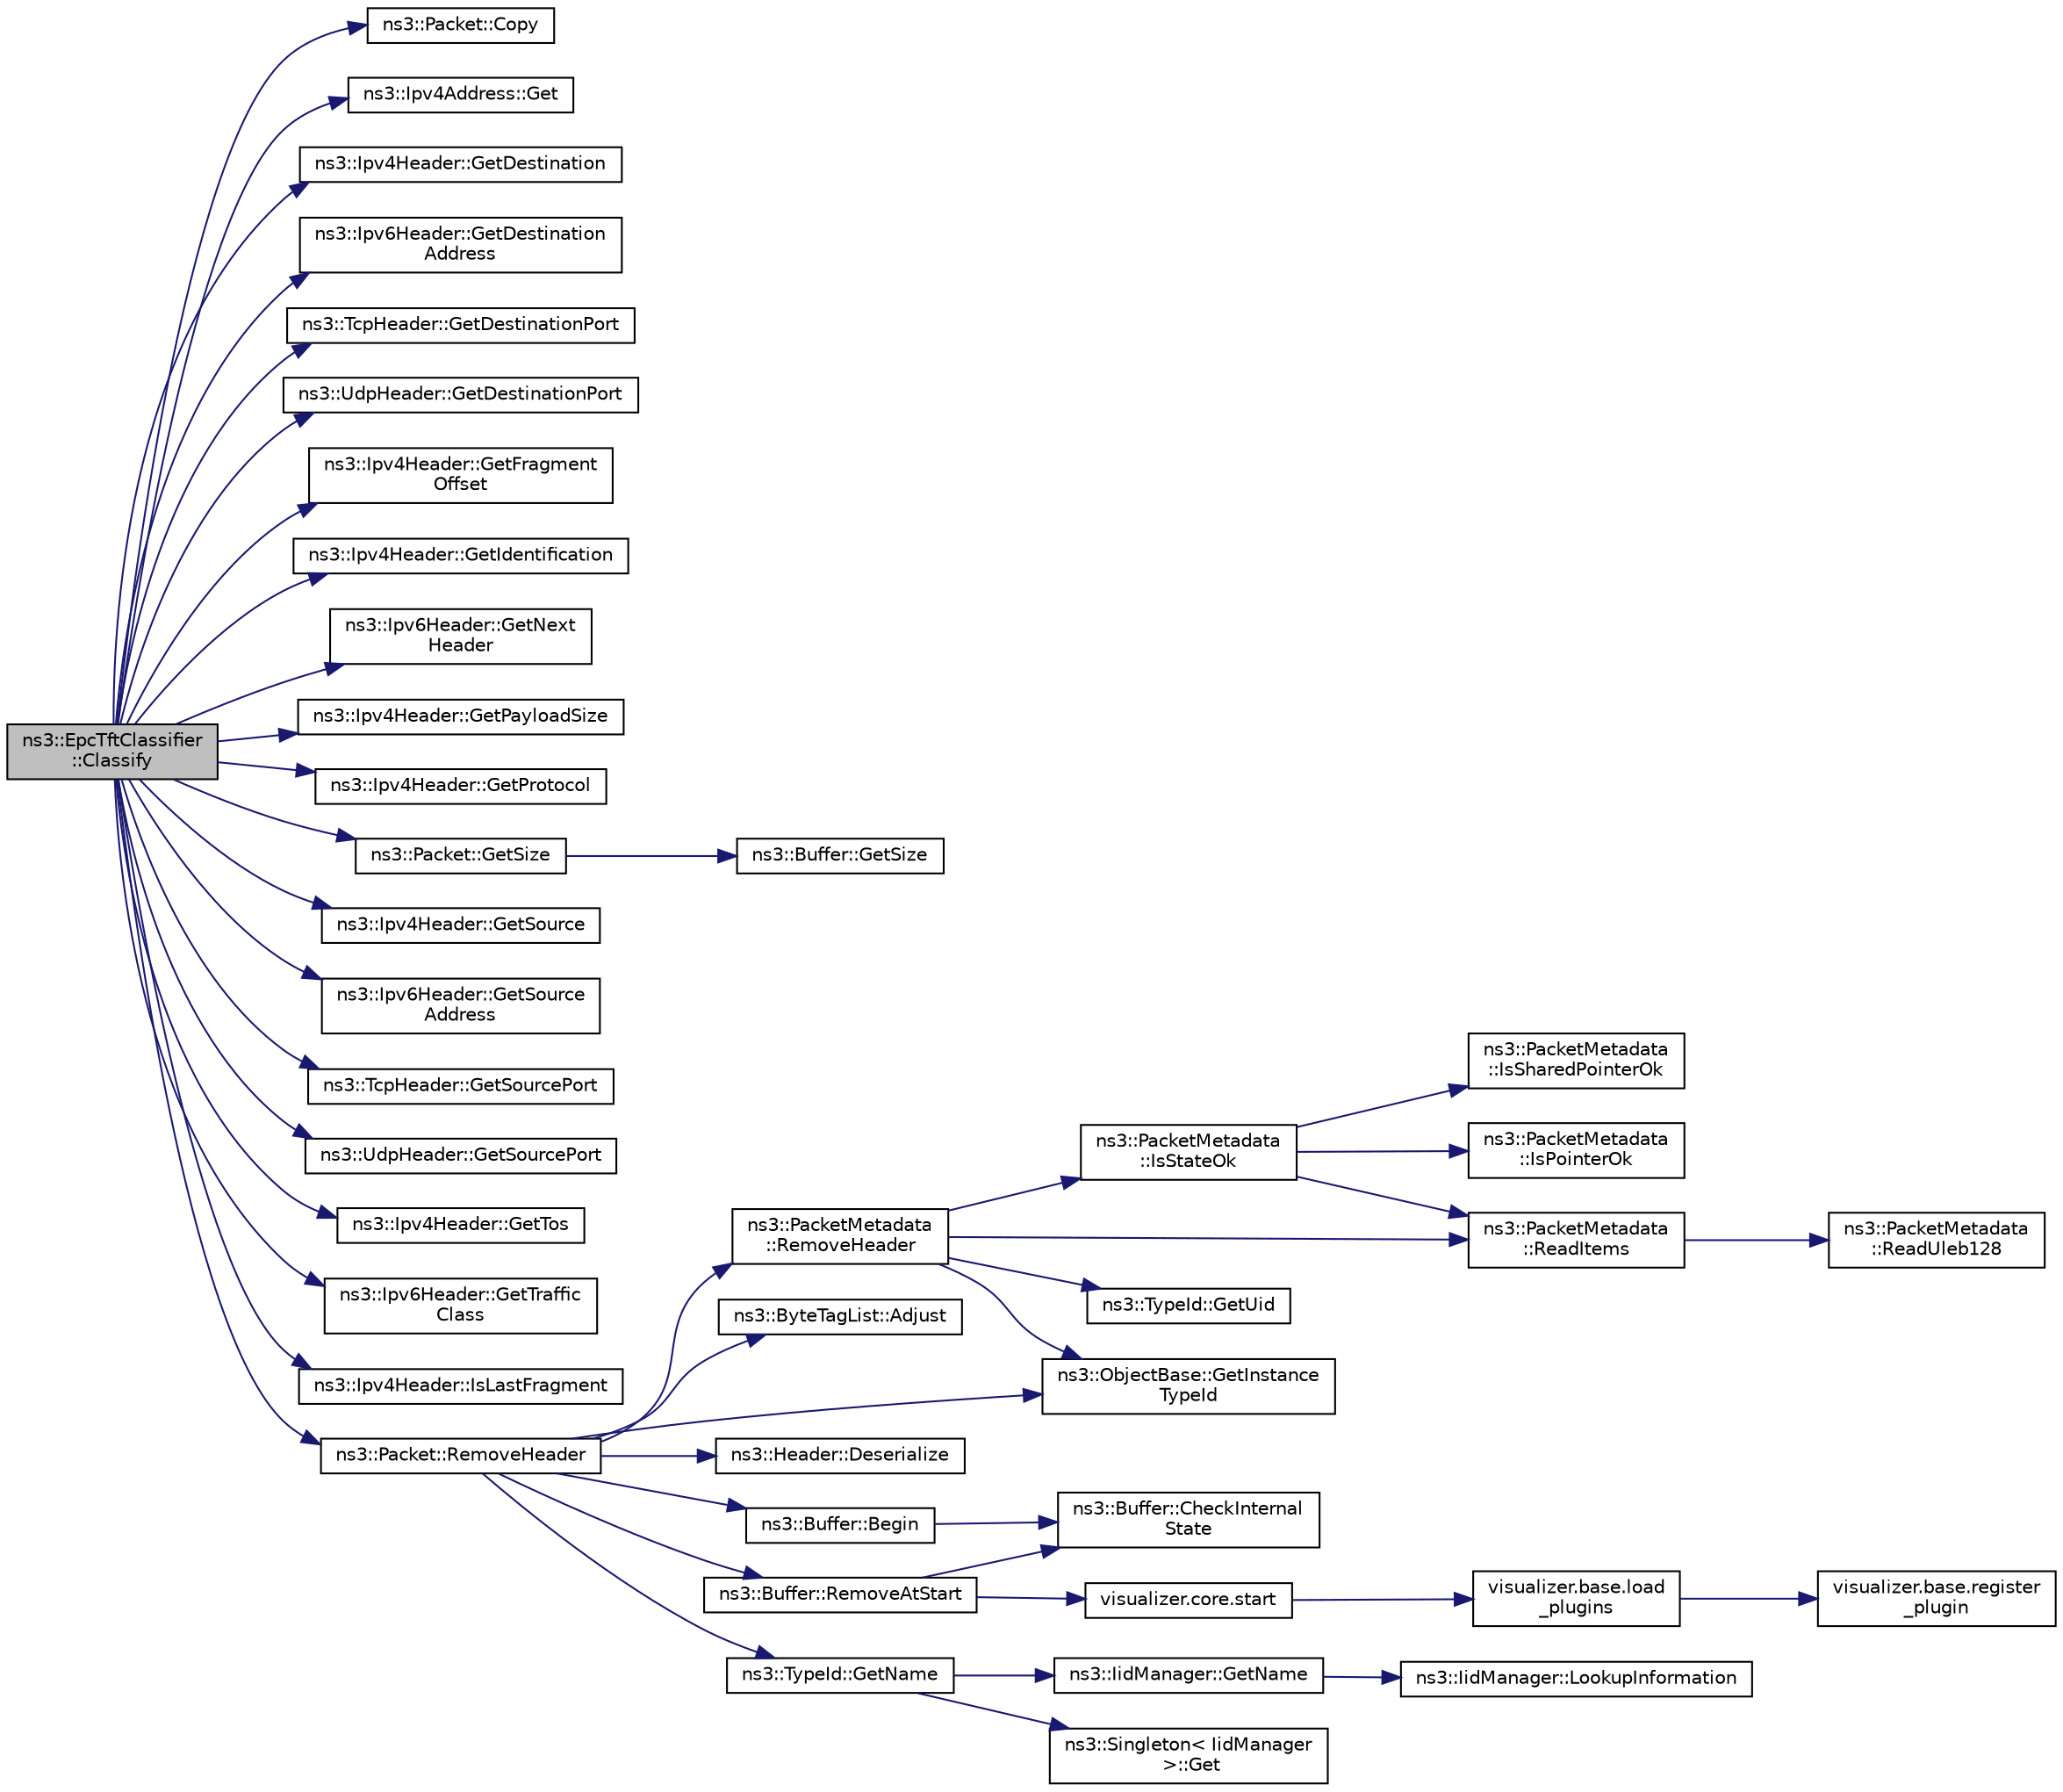 digraph "ns3::EpcTftClassifier::Classify"
{
 // LATEX_PDF_SIZE
  edge [fontname="Helvetica",fontsize="10",labelfontname="Helvetica",labelfontsize="10"];
  node [fontname="Helvetica",fontsize="10",shape=record];
  rankdir="LR";
  Node1 [label="ns3::EpcTftClassifier\l::Classify",height=0.2,width=0.4,color="black", fillcolor="grey75", style="filled", fontcolor="black",tooltip="classify an IP packet"];
  Node1 -> Node2 [color="midnightblue",fontsize="10",style="solid",fontname="Helvetica"];
  Node2 [label="ns3::Packet::Copy",height=0.2,width=0.4,color="black", fillcolor="white", style="filled",URL="$classns3_1_1_packet.html#afb38be706cfc761bc1c0591f595fc1b7",tooltip="performs a COW copy of the packet."];
  Node1 -> Node3 [color="midnightblue",fontsize="10",style="solid",fontname="Helvetica"];
  Node3 [label="ns3::Ipv4Address::Get",height=0.2,width=0.4,color="black", fillcolor="white", style="filled",URL="$classns3_1_1_ipv4_address.html#a154da9b1ff6eb451dc4840613fe43e73",tooltip="Get the host-order 32-bit IP address."];
  Node1 -> Node4 [color="midnightblue",fontsize="10",style="solid",fontname="Helvetica"];
  Node4 [label="ns3::Ipv4Header::GetDestination",height=0.2,width=0.4,color="black", fillcolor="white", style="filled",URL="$classns3_1_1_ipv4_header.html#a85daf48f0effc6bce6cb5c66bf4e1576",tooltip=" "];
  Node1 -> Node5 [color="midnightblue",fontsize="10",style="solid",fontname="Helvetica"];
  Node5 [label="ns3::Ipv6Header::GetDestination\lAddress",height=0.2,width=0.4,color="black", fillcolor="white", style="filled",URL="$classns3_1_1_ipv6_header.html#a6f1681b5e31c57029b95255dc7553cb5",tooltip="Get the \"Destination address\" field."];
  Node1 -> Node6 [color="midnightblue",fontsize="10",style="solid",fontname="Helvetica"];
  Node6 [label="ns3::TcpHeader::GetDestinationPort",height=0.2,width=0.4,color="black", fillcolor="white", style="filled",URL="$classns3_1_1_tcp_header.html#a4677ee14080d214b05b4b8cce9d82efc",tooltip="Get the destination port."];
  Node1 -> Node7 [color="midnightblue",fontsize="10",style="solid",fontname="Helvetica"];
  Node7 [label="ns3::UdpHeader::GetDestinationPort",height=0.2,width=0.4,color="black", fillcolor="white", style="filled",URL="$classns3_1_1_udp_header.html#ad368e86767f342d3a0fa3831fadade64",tooltip=" "];
  Node1 -> Node8 [color="midnightblue",fontsize="10",style="solid",fontname="Helvetica"];
  Node8 [label="ns3::Ipv4Header::GetFragment\lOffset",height=0.2,width=0.4,color="black", fillcolor="white", style="filled",URL="$classns3_1_1_ipv4_header.html#a4fea9bed2db318e8884fa5f3f7621396",tooltip=" "];
  Node1 -> Node9 [color="midnightblue",fontsize="10",style="solid",fontname="Helvetica"];
  Node9 [label="ns3::Ipv4Header::GetIdentification",height=0.2,width=0.4,color="black", fillcolor="white", style="filled",URL="$classns3_1_1_ipv4_header.html#a4d880b798293d02471bf033192af7322",tooltip=" "];
  Node1 -> Node10 [color="midnightblue",fontsize="10",style="solid",fontname="Helvetica"];
  Node10 [label="ns3::Ipv6Header::GetNext\lHeader",height=0.2,width=0.4,color="black", fillcolor="white", style="filled",URL="$classns3_1_1_ipv6_header.html#a4924d98260c4764a53024deef2c143a6",tooltip="Get the next header."];
  Node1 -> Node11 [color="midnightblue",fontsize="10",style="solid",fontname="Helvetica"];
  Node11 [label="ns3::Ipv4Header::GetPayloadSize",height=0.2,width=0.4,color="black", fillcolor="white", style="filled",URL="$classns3_1_1_ipv4_header.html#aca056ab8819d5ff70a47225a3559f43e",tooltip=" "];
  Node1 -> Node12 [color="midnightblue",fontsize="10",style="solid",fontname="Helvetica"];
  Node12 [label="ns3::Ipv4Header::GetProtocol",height=0.2,width=0.4,color="black", fillcolor="white", style="filled",URL="$classns3_1_1_ipv4_header.html#aaf3abd54e2860340d02ca53516ea3b96",tooltip=" "];
  Node1 -> Node13 [color="midnightblue",fontsize="10",style="solid",fontname="Helvetica"];
  Node13 [label="ns3::Packet::GetSize",height=0.2,width=0.4,color="black", fillcolor="white", style="filled",URL="$classns3_1_1_packet.html#afff7cb1ff518ee6dc0d424e10a5ad6ec",tooltip="Returns the the size in bytes of the packet (including the zero-filled initial payload)."];
  Node13 -> Node14 [color="midnightblue",fontsize="10",style="solid",fontname="Helvetica"];
  Node14 [label="ns3::Buffer::GetSize",height=0.2,width=0.4,color="black", fillcolor="white", style="filled",URL="$classns3_1_1_buffer.html#a60c9172d2b102f8856c81b2126c8b209",tooltip=" "];
  Node1 -> Node15 [color="midnightblue",fontsize="10",style="solid",fontname="Helvetica"];
  Node15 [label="ns3::Ipv4Header::GetSource",height=0.2,width=0.4,color="black", fillcolor="white", style="filled",URL="$classns3_1_1_ipv4_header.html#a542b0328f3ab54ae39d56cdc24f8403f",tooltip=" "];
  Node1 -> Node16 [color="midnightblue",fontsize="10",style="solid",fontname="Helvetica"];
  Node16 [label="ns3::Ipv6Header::GetSource\lAddress",height=0.2,width=0.4,color="black", fillcolor="white", style="filled",URL="$classns3_1_1_ipv6_header.html#a07d13db76e48e50eb613d69ae46c2ab0",tooltip="Get the \"Source address\" field."];
  Node1 -> Node17 [color="midnightblue",fontsize="10",style="solid",fontname="Helvetica"];
  Node17 [label="ns3::TcpHeader::GetSourcePort",height=0.2,width=0.4,color="black", fillcolor="white", style="filled",URL="$classns3_1_1_tcp_header.html#accceca9f318a9adfceff0769af1400e0",tooltip="Get the source port."];
  Node1 -> Node18 [color="midnightblue",fontsize="10",style="solid",fontname="Helvetica"];
  Node18 [label="ns3::UdpHeader::GetSourcePort",height=0.2,width=0.4,color="black", fillcolor="white", style="filled",URL="$classns3_1_1_udp_header.html#a4098dcf81f70cf995177318b1f7ef580",tooltip=" "];
  Node1 -> Node19 [color="midnightblue",fontsize="10",style="solid",fontname="Helvetica"];
  Node19 [label="ns3::Ipv4Header::GetTos",height=0.2,width=0.4,color="black", fillcolor="white", style="filled",URL="$classns3_1_1_ipv4_header.html#a51afa1295a0623a9e7361e26f016d704",tooltip=" "];
  Node1 -> Node20 [color="midnightblue",fontsize="10",style="solid",fontname="Helvetica"];
  Node20 [label="ns3::Ipv6Header::GetTraffic\lClass",height=0.2,width=0.4,color="black", fillcolor="white", style="filled",URL="$classns3_1_1_ipv6_header.html#a79ba3e1ef4dbd5444c4182ab6422d1e5",tooltip="Get the \"Traffic class\" field."];
  Node1 -> Node21 [color="midnightblue",fontsize="10",style="solid",fontname="Helvetica"];
  Node21 [label="ns3::Ipv4Header::IsLastFragment",height=0.2,width=0.4,color="black", fillcolor="white", style="filled",URL="$classns3_1_1_ipv4_header.html#ae1ed691cc394749ffb7d67a04c56095f",tooltip=" "];
  Node1 -> Node22 [color="midnightblue",fontsize="10",style="solid",fontname="Helvetica"];
  Node22 [label="ns3::Packet::RemoveHeader",height=0.2,width=0.4,color="black", fillcolor="white", style="filled",URL="$classns3_1_1_packet.html#a0961eccf975d75f902d40956c93ba63e",tooltip="Deserialize and remove the header from the internal buffer."];
  Node22 -> Node23 [color="midnightblue",fontsize="10",style="solid",fontname="Helvetica"];
  Node23 [label="ns3::ByteTagList::Adjust",height=0.2,width=0.4,color="black", fillcolor="white", style="filled",URL="$classns3_1_1_byte_tag_list.html#a1fec06d7e6daaf8039cf2a148e4090f2",tooltip="Adjust the offsets stored internally by the adjustment delta."];
  Node22 -> Node24 [color="midnightblue",fontsize="10",style="solid",fontname="Helvetica"];
  Node24 [label="ns3::Buffer::Begin",height=0.2,width=0.4,color="black", fillcolor="white", style="filled",URL="$classns3_1_1_buffer.html#acb977a0179de9abe4e295ce22023b4ca",tooltip=" "];
  Node24 -> Node25 [color="midnightblue",fontsize="10",style="solid",fontname="Helvetica"];
  Node25 [label="ns3::Buffer::CheckInternal\lState",height=0.2,width=0.4,color="black", fillcolor="white", style="filled",URL="$classns3_1_1_buffer.html#a200897ee202518b0d2bf91ead4e82be9",tooltip="Checks the internal buffer structures consistency."];
  Node22 -> Node26 [color="midnightblue",fontsize="10",style="solid",fontname="Helvetica"];
  Node26 [label="ns3::Header::Deserialize",height=0.2,width=0.4,color="black", fillcolor="white", style="filled",URL="$classns3_1_1_header.html#a78be9400bb66b2a8543606f395ef5396",tooltip=" "];
  Node22 -> Node27 [color="midnightblue",fontsize="10",style="solid",fontname="Helvetica"];
  Node27 [label="ns3::ObjectBase::GetInstance\lTypeId",height=0.2,width=0.4,color="black", fillcolor="white", style="filled",URL="$classns3_1_1_object_base.html#abe5b43a6f5b99a92a4c3122db31f06fb",tooltip="Get the most derived TypeId for this Object."];
  Node22 -> Node28 [color="midnightblue",fontsize="10",style="solid",fontname="Helvetica"];
  Node28 [label="ns3::TypeId::GetName",height=0.2,width=0.4,color="black", fillcolor="white", style="filled",URL="$classns3_1_1_type_id.html#abc4965475a579c2afdc668d7a7d58374",tooltip="Get the name."];
  Node28 -> Node29 [color="midnightblue",fontsize="10",style="solid",fontname="Helvetica"];
  Node29 [label="ns3::Singleton\< IidManager\l \>::Get",height=0.2,width=0.4,color="black", fillcolor="white", style="filled",URL="$classns3_1_1_singleton.html#a80a2cd3c25a27ea72add7a9f7a141ffa",tooltip="Get a pointer to the singleton instance."];
  Node28 -> Node30 [color="midnightblue",fontsize="10",style="solid",fontname="Helvetica"];
  Node30 [label="ns3::IidManager::GetName",height=0.2,width=0.4,color="black", fillcolor="white", style="filled",URL="$classns3_1_1_iid_manager.html#a6658aaa8120efd885e98addb76a6f1d4",tooltip="Get the name of a type id."];
  Node30 -> Node31 [color="midnightblue",fontsize="10",style="solid",fontname="Helvetica"];
  Node31 [label="ns3::IidManager::LookupInformation",height=0.2,width=0.4,color="black", fillcolor="white", style="filled",URL="$classns3_1_1_iid_manager.html#a84af06b798b21fa700469a3ac5f65f3f",tooltip="Retrieve the information record for a type."];
  Node22 -> Node32 [color="midnightblue",fontsize="10",style="solid",fontname="Helvetica"];
  Node32 [label="ns3::Buffer::RemoveAtStart",height=0.2,width=0.4,color="black", fillcolor="white", style="filled",URL="$classns3_1_1_buffer.html#adeecbb3e8f518aec6fee0437578ade4b",tooltip=" "];
  Node32 -> Node25 [color="midnightblue",fontsize="10",style="solid",fontname="Helvetica"];
  Node32 -> Node33 [color="midnightblue",fontsize="10",style="solid",fontname="Helvetica"];
  Node33 [label="visualizer.core.start",height=0.2,width=0.4,color="black", fillcolor="white", style="filled",URL="$namespacevisualizer_1_1core.html#a2a35e5d8a34af358b508dac8635754e0",tooltip=" "];
  Node33 -> Node34 [color="midnightblue",fontsize="10",style="solid",fontname="Helvetica"];
  Node34 [label="visualizer.base.load\l_plugins",height=0.2,width=0.4,color="black", fillcolor="white", style="filled",URL="$namespacevisualizer_1_1base.html#ad171497a5ff1afe0a73bedaebf35448f",tooltip=" "];
  Node34 -> Node35 [color="midnightblue",fontsize="10",style="solid",fontname="Helvetica"];
  Node35 [label="visualizer.base.register\l_plugin",height=0.2,width=0.4,color="black", fillcolor="white", style="filled",URL="$namespacevisualizer_1_1base.html#a6b0ffcff1e17ec4027496f50177e5b9e",tooltip=" "];
  Node22 -> Node36 [color="midnightblue",fontsize="10",style="solid",fontname="Helvetica"];
  Node36 [label="ns3::PacketMetadata\l::RemoveHeader",height=0.2,width=0.4,color="black", fillcolor="white", style="filled",URL="$classns3_1_1_packet_metadata.html#afa8a589ec783d4998516d7f39f21242d",tooltip="Remove an header."];
  Node36 -> Node27 [color="midnightblue",fontsize="10",style="solid",fontname="Helvetica"];
  Node36 -> Node37 [color="midnightblue",fontsize="10",style="solid",fontname="Helvetica"];
  Node37 [label="ns3::TypeId::GetUid",height=0.2,width=0.4,color="black", fillcolor="white", style="filled",URL="$classns3_1_1_type_id.html#a429535085325d6f926724771446d9047",tooltip="Get the internal id of this TypeId."];
  Node36 -> Node38 [color="midnightblue",fontsize="10",style="solid",fontname="Helvetica"];
  Node38 [label="ns3::PacketMetadata\l::IsStateOk",height=0.2,width=0.4,color="black", fillcolor="white", style="filled",URL="$classns3_1_1_packet_metadata.html#a547dc7d09f1b2d41a28445a91c2fcf37",tooltip="Check if the metadata state is ok."];
  Node38 -> Node39 [color="midnightblue",fontsize="10",style="solid",fontname="Helvetica"];
  Node39 [label="ns3::PacketMetadata\l::IsPointerOk",height=0.2,width=0.4,color="black", fillcolor="white", style="filled",URL="$classns3_1_1_packet_metadata.html#ac6fcebd163b3655b041476c3277102c1",tooltip="Check if the position is valid."];
  Node38 -> Node40 [color="midnightblue",fontsize="10",style="solid",fontname="Helvetica"];
  Node40 [label="ns3::PacketMetadata\l::IsSharedPointerOk",height=0.2,width=0.4,color="black", fillcolor="white", style="filled",URL="$classns3_1_1_packet_metadata.html#ac9e6db729cae99e9755981de02f3ffa0",tooltip="Check if the position is valid."];
  Node38 -> Node41 [color="midnightblue",fontsize="10",style="solid",fontname="Helvetica"];
  Node41 [label="ns3::PacketMetadata\l::ReadItems",height=0.2,width=0.4,color="black", fillcolor="white", style="filled",URL="$classns3_1_1_packet_metadata.html#a7fe144386274167b6aac05ac0a0cdf6f",tooltip="Read items."];
  Node41 -> Node42 [color="midnightblue",fontsize="10",style="solid",fontname="Helvetica"];
  Node42 [label="ns3::PacketMetadata\l::ReadUleb128",height=0.2,width=0.4,color="black", fillcolor="white", style="filled",URL="$classns3_1_1_packet_metadata.html#a7378e5fe71fcefd939f19c1669e54c79",tooltip="Read a ULEB128 (Unsigned Little Endian Base 128) coded number."];
  Node36 -> Node41 [color="midnightblue",fontsize="10",style="solid",fontname="Helvetica"];
}
